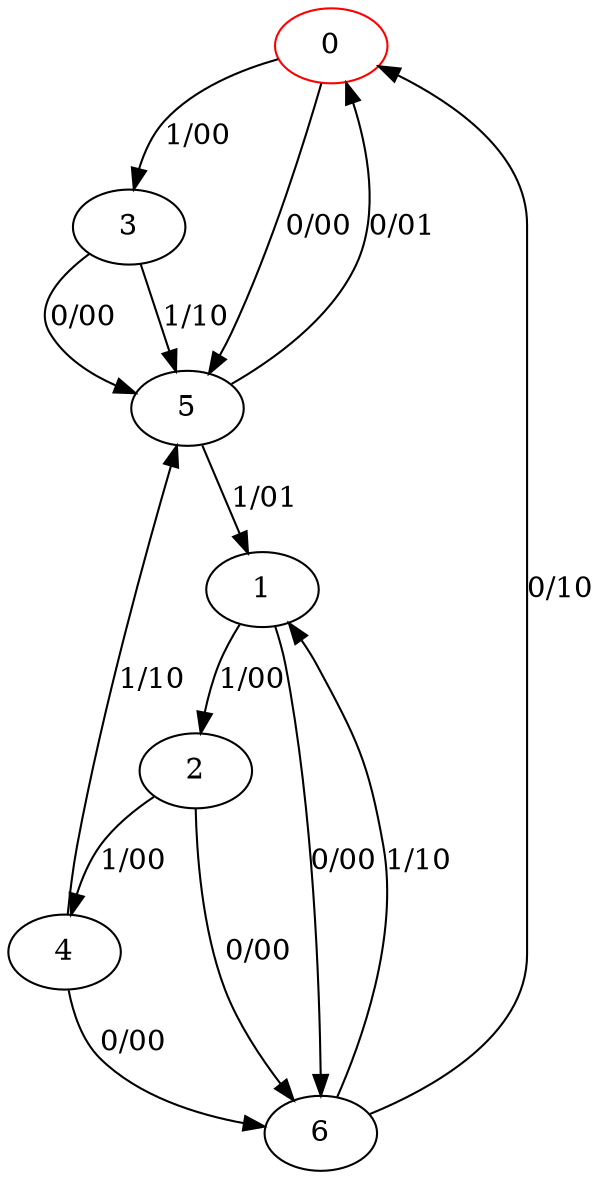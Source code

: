 digraph {
0 [color="red"]
1
2
3
4
5
6
0 -> 5 [label="0/00"]
0 -> 3 [label="1/00"]
1 -> 6 [label="0/00"]
1 -> 2 [label="1/00"]
2 -> 6 [label="0/00"]
2 -> 4 [label="1/00"]
3 -> 5 [label="0/00"]
3 -> 5 [label="1/10"]
4 -> 6 [label="0/00"]
4 -> 5 [label="1/10"]
5 -> 0 [label="0/01"]
5 -> 1 [label="1/01"]
6 -> 0 [label="0/10"]
6 -> 1 [label="1/10"]
}
